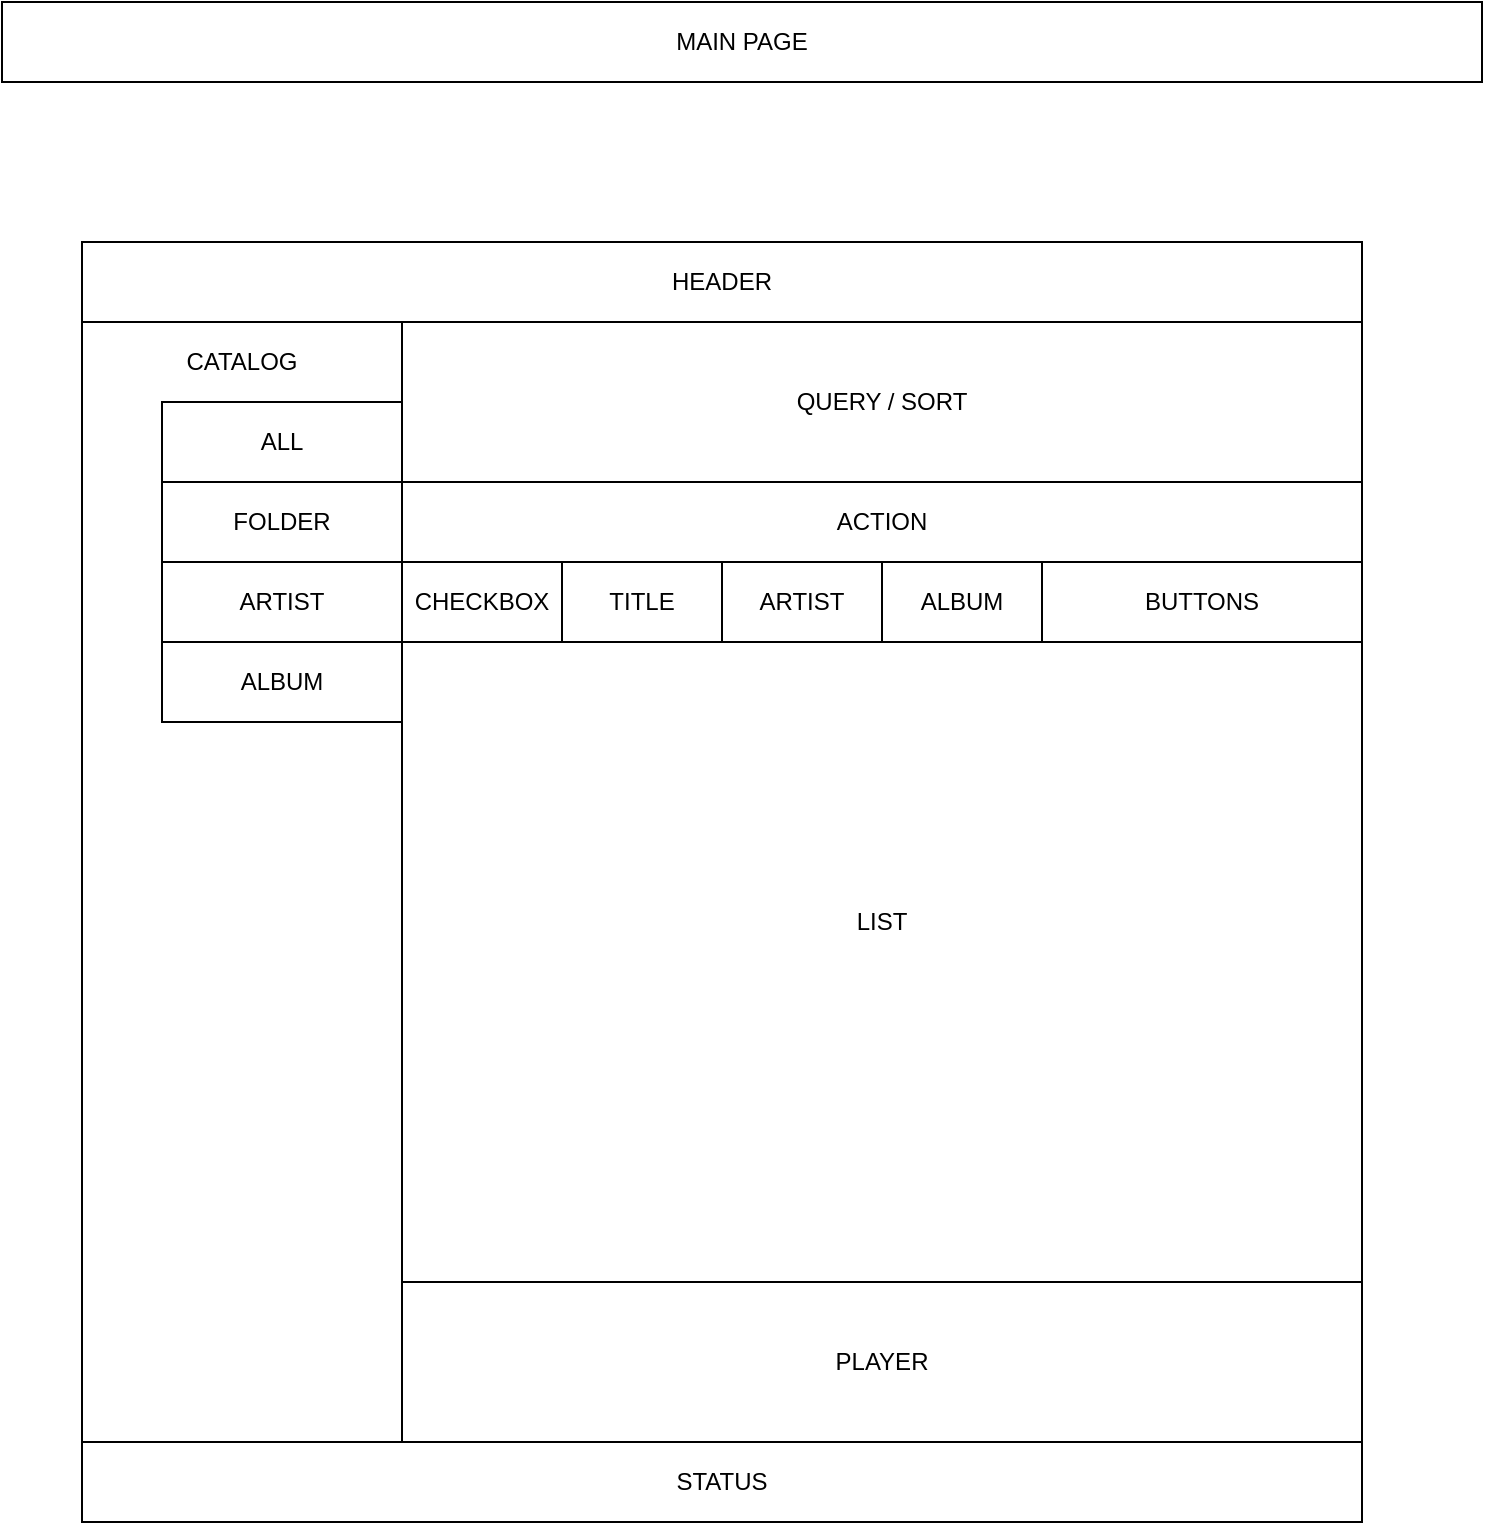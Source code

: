 <mxfile version="13.1.3">
    <diagram id="6hGFLwfOUW9BJ-s0fimq" name="Page-1">
        <mxGraphModel dx="1151" dy="791" grid="1" gridSize="10" guides="1" tooltips="1" connect="1" arrows="1" fold="1" page="1" pageScale="1" pageWidth="827" pageHeight="1169" math="0" shadow="0">
            <root>
                <mxCell id="0"/>
                <mxCell id="1" parent="0"/>
                <mxCell id="2" value="" style="whiteSpace=wrap;html=1;aspect=fixed;fillColor=none;" vertex="1" parent="1">
                    <mxGeometry x="80" y="160" width="640" height="640" as="geometry"/>
                </mxCell>
                <mxCell id="3" value="" style="rounded=0;whiteSpace=wrap;html=1;" vertex="1" parent="1">
                    <mxGeometry x="80" y="200" width="160" height="560" as="geometry"/>
                </mxCell>
                <mxCell id="4" value="HEADER" style="rounded=0;whiteSpace=wrap;html=1;" vertex="1" parent="1">
                    <mxGeometry x="80" y="160" width="640" height="40" as="geometry"/>
                </mxCell>
                <mxCell id="5" value="QUERY / SORT" style="rounded=0;whiteSpace=wrap;html=1;" vertex="1" parent="1">
                    <mxGeometry x="240" y="200" width="480" height="80" as="geometry"/>
                </mxCell>
                <mxCell id="6" value="MAIN PAGE" style="rounded=0;whiteSpace=wrap;html=1;" vertex="1" parent="1">
                    <mxGeometry x="40" y="40" width="740" height="40" as="geometry"/>
                </mxCell>
                <mxCell id="7" value="CATALOG" style="text;html=1;strokeColor=none;fillColor=none;align=center;verticalAlign=middle;whiteSpace=wrap;rounded=0;" vertex="1" parent="1">
                    <mxGeometry x="80" y="200" width="160" height="40" as="geometry"/>
                </mxCell>
                <mxCell id="8" value="FOLDER" style="rounded=0;whiteSpace=wrap;html=1;" vertex="1" parent="1">
                    <mxGeometry x="120" y="280" width="120" height="40" as="geometry"/>
                </mxCell>
                <mxCell id="9" value="ACTION" style="rounded=0;whiteSpace=wrap;html=1;" vertex="1" parent="1">
                    <mxGeometry x="240" y="280" width="480" height="40" as="geometry"/>
                </mxCell>
                <mxCell id="10" value="LIST" style="rounded=0;whiteSpace=wrap;html=1;" vertex="1" parent="1">
                    <mxGeometry x="240" y="320" width="480" height="360" as="geometry"/>
                </mxCell>
                <mxCell id="11" value="PLAYER" style="rounded=0;whiteSpace=wrap;html=1;" vertex="1" parent="1">
                    <mxGeometry x="240" y="680" width="480" height="80" as="geometry"/>
                </mxCell>
                <mxCell id="12" value="STATUS" style="rounded=0;whiteSpace=wrap;html=1;" vertex="1" parent="1">
                    <mxGeometry x="80" y="760" width="640" height="40" as="geometry"/>
                </mxCell>
                <mxCell id="14" value="ALBUM" style="rounded=0;whiteSpace=wrap;html=1;" vertex="1" parent="1">
                    <mxGeometry x="120" y="360" width="120" height="40" as="geometry"/>
                </mxCell>
                <mxCell id="15" value="ARTIST" style="rounded=0;whiteSpace=wrap;html=1;" vertex="1" parent="1">
                    <mxGeometry x="120" y="320" width="120" height="40" as="geometry"/>
                </mxCell>
                <mxCell id="18" value="ALL" style="rounded=0;whiteSpace=wrap;html=1;" vertex="1" parent="1">
                    <mxGeometry x="120" y="240" width="120" height="40" as="geometry"/>
                </mxCell>
                <mxCell id="19" value="CHECKBOX" style="rounded=0;whiteSpace=wrap;html=1;" vertex="1" parent="1">
                    <mxGeometry x="240" y="320" width="80" height="40" as="geometry"/>
                </mxCell>
                <mxCell id="20" value="TITLE" style="rounded=0;whiteSpace=wrap;html=1;" vertex="1" parent="1">
                    <mxGeometry x="320" y="320" width="80" height="40" as="geometry"/>
                </mxCell>
                <mxCell id="22" value="ARTIST" style="rounded=0;whiteSpace=wrap;html=1;" vertex="1" parent="1">
                    <mxGeometry x="400" y="320" width="80" height="40" as="geometry"/>
                </mxCell>
                <mxCell id="24" value="ALBUM" style="rounded=0;whiteSpace=wrap;html=1;" vertex="1" parent="1">
                    <mxGeometry x="480" y="320" width="80" height="40" as="geometry"/>
                </mxCell>
                <mxCell id="27" value="BUTTONS" style="rounded=0;whiteSpace=wrap;html=1;" vertex="1" parent="1">
                    <mxGeometry x="560" y="320" width="160" height="40" as="geometry"/>
                </mxCell>
            </root>
        </mxGraphModel>
    </diagram>
</mxfile>